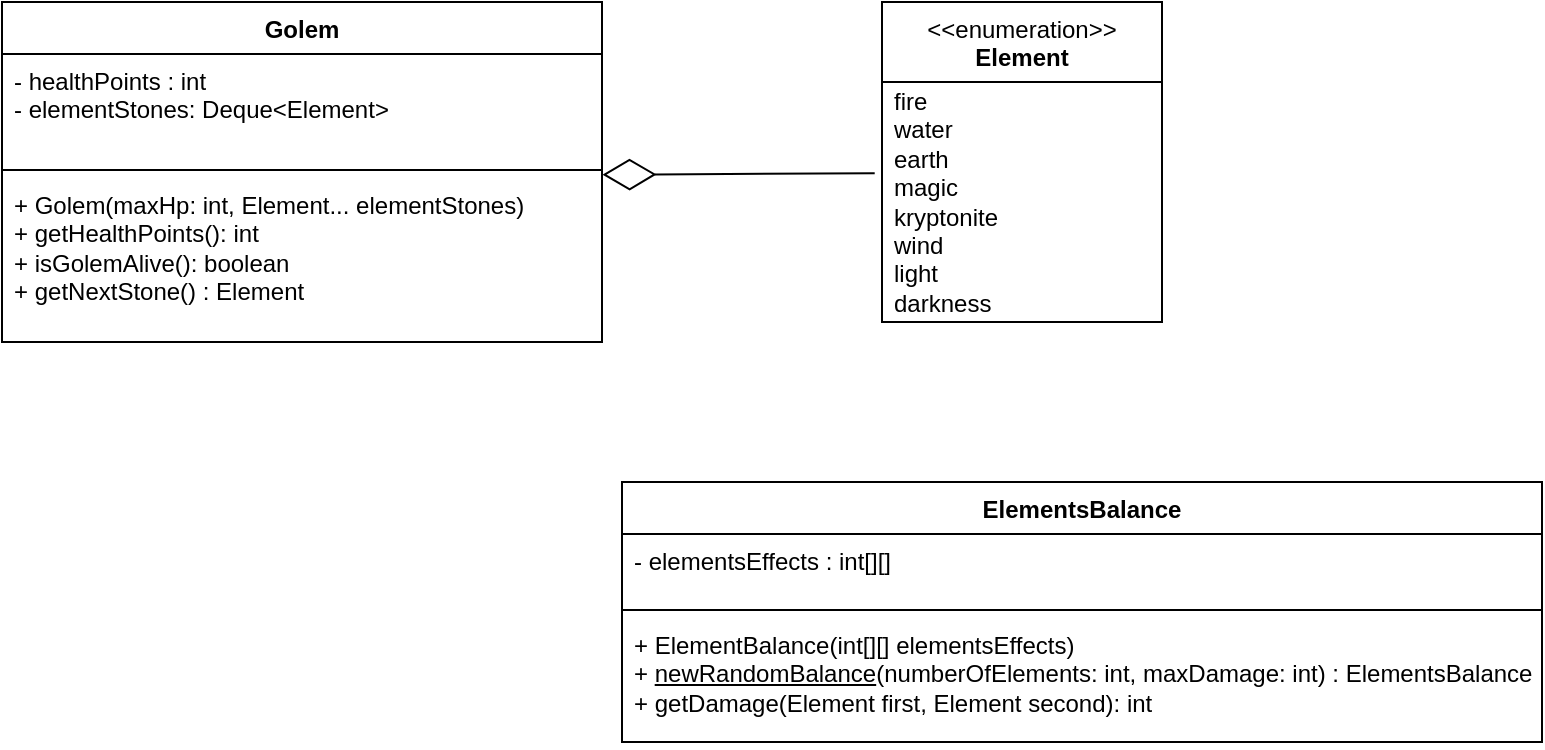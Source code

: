 <mxfile version="21.1.2" type="device">
  <diagram name="Page-1" id="GCVDSdfoNmF85xw6K0mg">
    <mxGraphModel dx="1235" dy="674" grid="1" gridSize="10" guides="1" tooltips="1" connect="1" arrows="1" fold="1" page="1" pageScale="1" pageWidth="850" pageHeight="1100" math="0" shadow="0">
      <root>
        <mxCell id="0" />
        <mxCell id="1" parent="0" />
        <mxCell id="yqiCy7JYzLff_FN-Rw61-1" value="&amp;lt;&amp;lt;enumeration&amp;gt;&amp;gt;&lt;br&gt;&lt;b&gt;Element&lt;/b&gt;" style="swimlane;fontStyle=0;align=center;verticalAlign=top;childLayout=stackLayout;horizontal=1;startSize=40;horizontalStack=0;resizeParent=1;resizeParentMax=0;resizeLast=0;collapsible=0;marginBottom=0;html=1;whiteSpace=wrap;" parent="1" vertex="1">
          <mxGeometry x="620" y="40" width="140" height="160" as="geometry" />
        </mxCell>
        <mxCell id="yqiCy7JYzLff_FN-Rw61-2" value="fire&lt;br&gt;water&lt;br&gt;earth&lt;br&gt;magic&lt;br&gt;kryptonite&lt;br&gt;wind&lt;br&gt;light&lt;br&gt;darkness" style="text;html=1;strokeColor=none;fillColor=none;align=left;verticalAlign=middle;spacingLeft=4;spacingRight=4;overflow=hidden;rotatable=0;points=[[0,0.5],[1,0.5]];portConstraint=eastwest;whiteSpace=wrap;" parent="yqiCy7JYzLff_FN-Rw61-1" vertex="1">
          <mxGeometry y="40" width="140" height="120" as="geometry" />
        </mxCell>
        <mxCell id="yqiCy7JYzLff_FN-Rw61-3" value="Golem&lt;br&gt;" style="swimlane;fontStyle=1;align=center;verticalAlign=top;childLayout=stackLayout;horizontal=1;startSize=26;horizontalStack=0;resizeParent=1;resizeParentMax=0;resizeLast=0;collapsible=1;marginBottom=0;whiteSpace=wrap;html=1;" parent="1" vertex="1">
          <mxGeometry x="180" y="40" width="300" height="170" as="geometry" />
        </mxCell>
        <mxCell id="yqiCy7JYzLff_FN-Rw61-4" value="- healthPoints : int&lt;br&gt;- elementStones: Deque&amp;lt;Element&amp;gt;" style="text;strokeColor=none;fillColor=none;align=left;verticalAlign=top;spacingLeft=4;spacingRight=4;overflow=hidden;rotatable=0;points=[[0,0.5],[1,0.5]];portConstraint=eastwest;whiteSpace=wrap;html=1;" parent="yqiCy7JYzLff_FN-Rw61-3" vertex="1">
          <mxGeometry y="26" width="300" height="54" as="geometry" />
        </mxCell>
        <mxCell id="yqiCy7JYzLff_FN-Rw61-5" value="" style="line;strokeWidth=1;fillColor=none;align=left;verticalAlign=middle;spacingTop=-1;spacingLeft=3;spacingRight=3;rotatable=0;labelPosition=right;points=[];portConstraint=eastwest;strokeColor=inherit;" parent="yqiCy7JYzLff_FN-Rw61-3" vertex="1">
          <mxGeometry y="80" width="300" height="8" as="geometry" />
        </mxCell>
        <mxCell id="yqiCy7JYzLff_FN-Rw61-6" value="+ Golem(maxHp: int, Element... elementStones)&amp;nbsp;&lt;br&gt;+ getHealthPoints(): int&lt;br&gt;+ isGolemAlive(): boolean&lt;br&gt;+ getNextStone() : Element" style="text;strokeColor=none;fillColor=none;align=left;verticalAlign=top;spacingLeft=4;spacingRight=4;overflow=hidden;rotatable=0;points=[[0,0.5],[1,0.5]];portConstraint=eastwest;whiteSpace=wrap;html=1;" parent="yqiCy7JYzLff_FN-Rw61-3" vertex="1">
          <mxGeometry y="88" width="300" height="82" as="geometry" />
        </mxCell>
        <mxCell id="yqiCy7JYzLff_FN-Rw61-7" value="" style="endArrow=diamondThin;endFill=0;endSize=24;html=1;rounded=0;entryX=1.001;entryY=-0.02;entryDx=0;entryDy=0;entryPerimeter=0;exitX=-0.026;exitY=0.38;exitDx=0;exitDy=0;exitPerimeter=0;" parent="1" source="yqiCy7JYzLff_FN-Rw61-2" target="yqiCy7JYzLff_FN-Rw61-6" edge="1">
          <mxGeometry width="160" relative="1" as="geometry">
            <mxPoint x="340" y="230" as="sourcePoint" />
            <mxPoint x="500" y="230" as="targetPoint" />
          </mxGeometry>
        </mxCell>
        <mxCell id="yqiCy7JYzLff_FN-Rw61-8" value="ElementsBalance" style="swimlane;fontStyle=1;align=center;verticalAlign=top;childLayout=stackLayout;horizontal=1;startSize=26;horizontalStack=0;resizeParent=1;resizeParentMax=0;resizeLast=0;collapsible=1;marginBottom=0;whiteSpace=wrap;html=1;" parent="1" vertex="1">
          <mxGeometry x="490" y="280" width="460" height="130" as="geometry" />
        </mxCell>
        <mxCell id="yqiCy7JYzLff_FN-Rw61-9" value="- elementsEffects : int[][]&amp;nbsp;" style="text;strokeColor=none;fillColor=none;align=left;verticalAlign=top;spacingLeft=4;spacingRight=4;overflow=hidden;rotatable=0;points=[[0,0.5],[1,0.5]];portConstraint=eastwest;whiteSpace=wrap;html=1;" parent="yqiCy7JYzLff_FN-Rw61-8" vertex="1">
          <mxGeometry y="26" width="460" height="34" as="geometry" />
        </mxCell>
        <mxCell id="yqiCy7JYzLff_FN-Rw61-10" value="" style="line;strokeWidth=1;fillColor=none;align=left;verticalAlign=middle;spacingTop=-1;spacingLeft=3;spacingRight=3;rotatable=0;labelPosition=right;points=[];portConstraint=eastwest;strokeColor=inherit;" parent="yqiCy7JYzLff_FN-Rw61-8" vertex="1">
          <mxGeometry y="60" width="460" height="8" as="geometry" />
        </mxCell>
        <mxCell id="yqiCy7JYzLff_FN-Rw61-11" value="+ ElementBalance(int[][] elementsEffects)&lt;br&gt;+ &lt;u&gt;newRandomBalance&lt;/u&gt;(numberOfElements: int, maxDamage: int) : ElementsBalance&lt;br&gt;+ getDamage(Element first, Element second): int" style="text;strokeColor=none;fillColor=none;align=left;verticalAlign=top;spacingLeft=4;spacingRight=4;overflow=hidden;rotatable=0;points=[[0,0.5],[1,0.5]];portConstraint=eastwest;whiteSpace=wrap;html=1;" parent="yqiCy7JYzLff_FN-Rw61-8" vertex="1">
          <mxGeometry y="68" width="460" height="62" as="geometry" />
        </mxCell>
      </root>
    </mxGraphModel>
  </diagram>
</mxfile>
